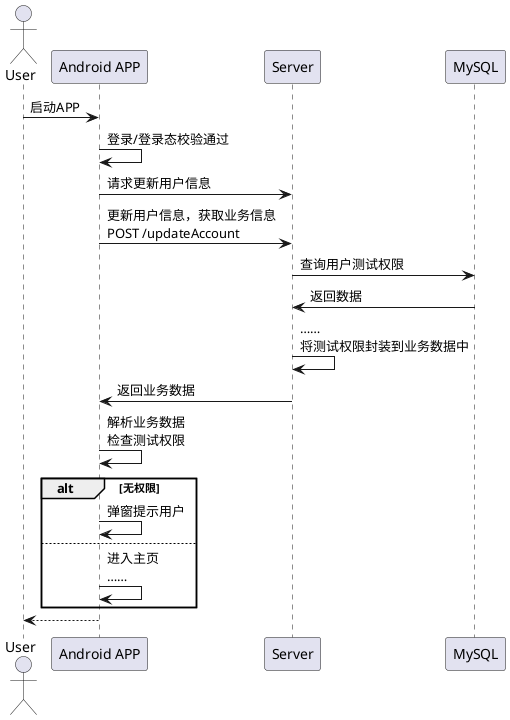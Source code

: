@startuml APP测试鉴权-权限验证
actor "User" as user
participant "Android APP" as app
participant "Server" as server
participant "MySQL" as db
user->app:启动APP
app->app:登录/登录态校验通过
app->server:请求更新用户信息
app->server:更新用户信息，获取业务信息\nPOST /updateAccount
server->db:查询用户测试权限
server<-db:返回数据
server->server:……\n将测试权限封装到业务数据中
app<-server:返回业务数据
app->app:解析业务数据\n检查测试权限
alt 无权限
app->app:弹窗提示用户
else
app->app:进入主页\n……
end
user<--app
@enduml